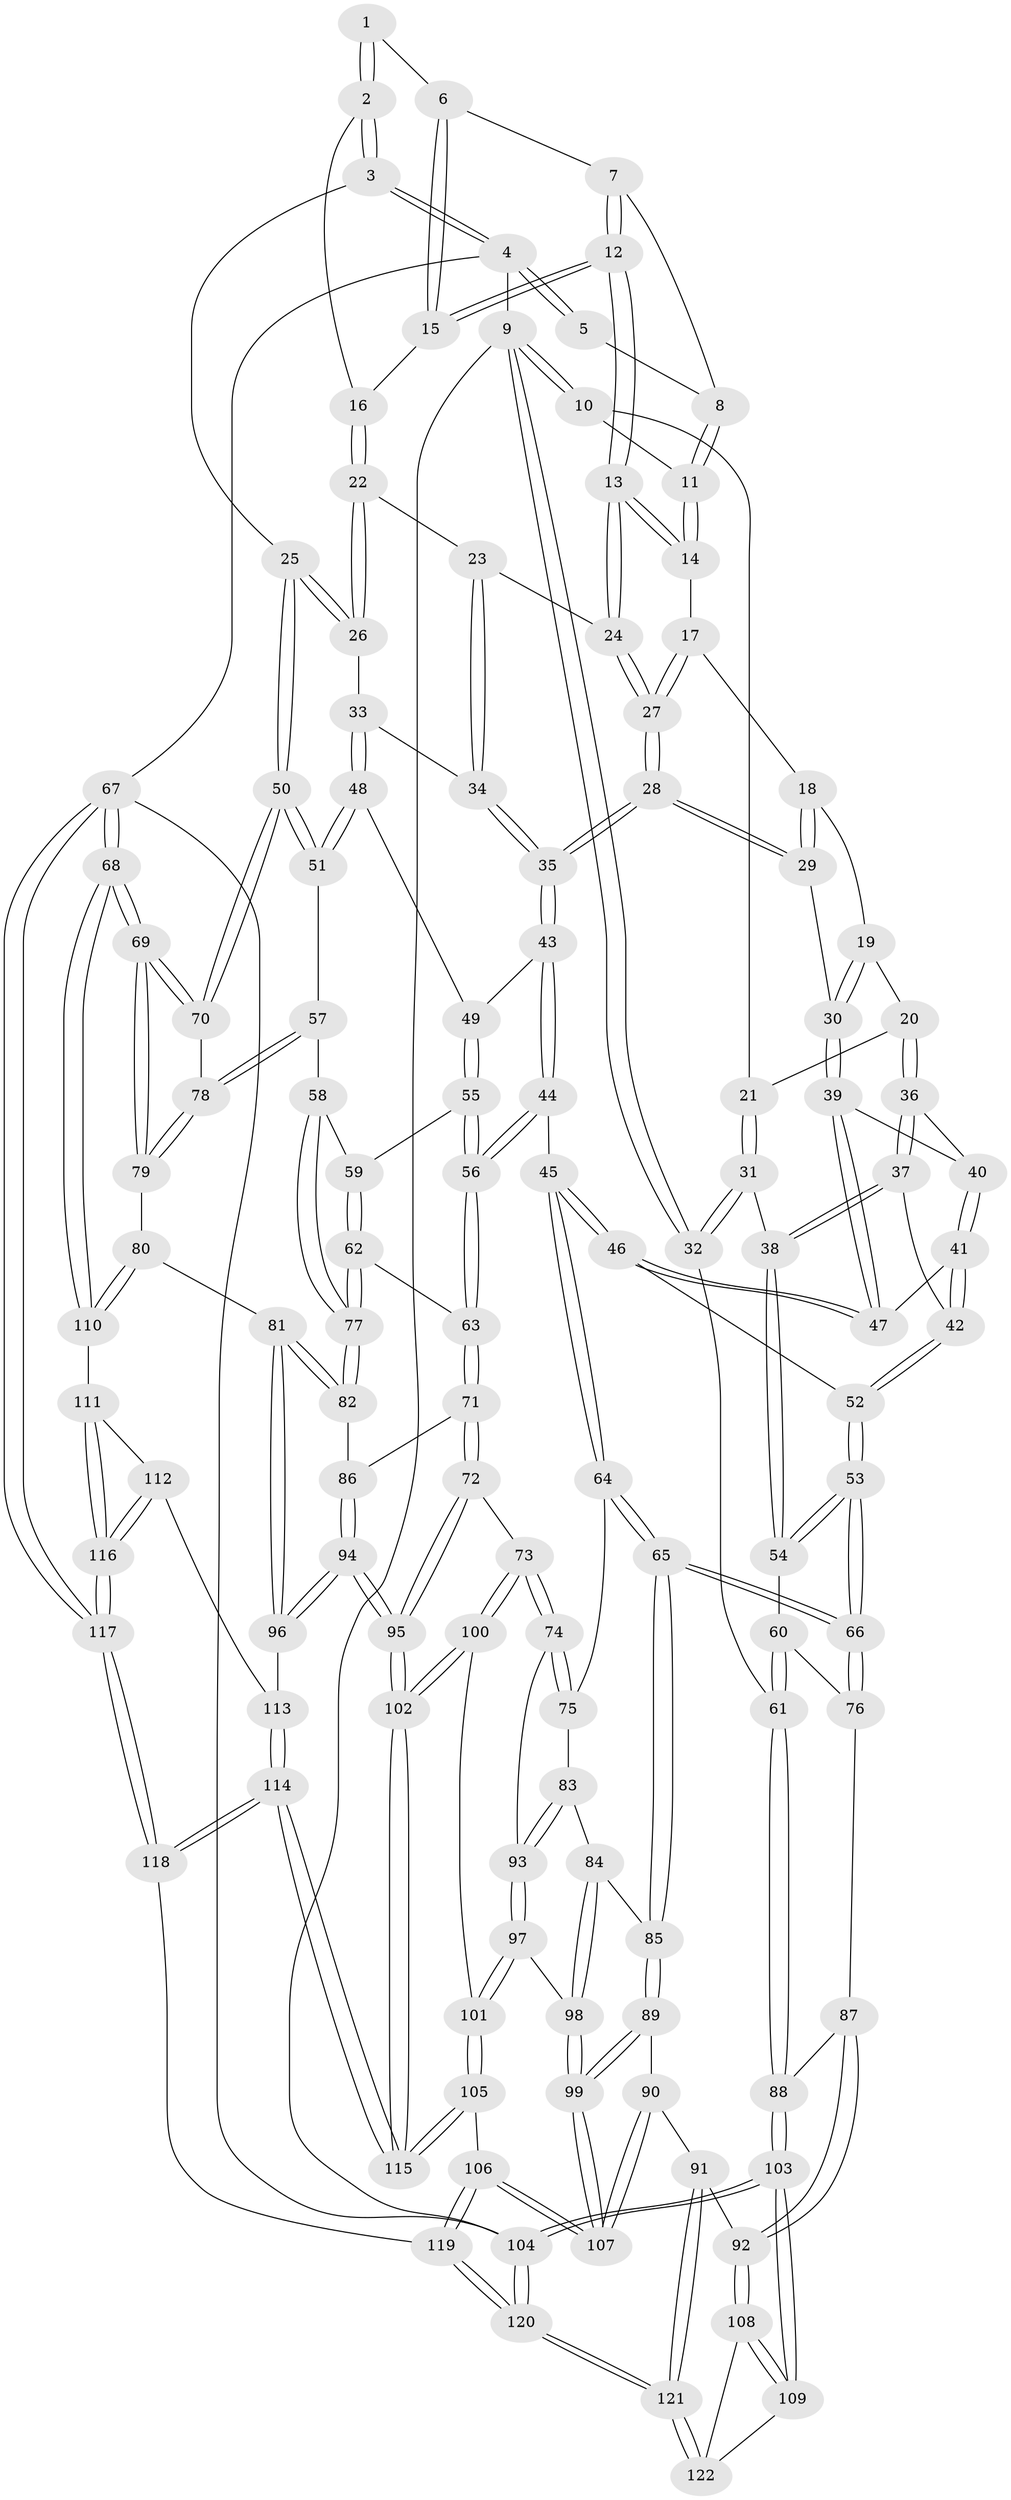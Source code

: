 // Generated by graph-tools (version 1.1) at 2025/51/03/09/25 03:51:00]
// undirected, 122 vertices, 302 edges
graph export_dot {
graph [start="1"]
  node [color=gray90,style=filled];
  1 [pos="+0.8208287077298235+0.03712738861764338"];
  2 [pos="+0.8840140976987615+0.057553244210791145"];
  3 [pos="+1+0"];
  4 [pos="+1+0"];
  5 [pos="+0.6660254341022906+0"];
  6 [pos="+0.7648735290499006+0.06391994218685491"];
  7 [pos="+0.7187734467478651+0.037463219185922055"];
  8 [pos="+0.6211718875591159+0"];
  9 [pos="+0+0"];
  10 [pos="+0.0978648025596776+0"];
  11 [pos="+0.5086773266892893+0"];
  12 [pos="+0.6883763914322681+0.16504963059008165"];
  13 [pos="+0.6759554804915071+0.17611786927828774"];
  14 [pos="+0.5054745699050308+0"];
  15 [pos="+0.7989375532828932+0.13602786972518752"];
  16 [pos="+0.8340147765232183+0.14615607109920895"];
  17 [pos="+0.46313956222687824+0.10287823247277736"];
  18 [pos="+0.426470739213777+0.1434927186547353"];
  19 [pos="+0.3589215073007837+0.18475604012693725"];
  20 [pos="+0.2943571475635447+0.20414247447957143"];
  21 [pos="+0.2416386969596515+0.1815289152958133"];
  22 [pos="+0.8543275115289936+0.19253079644590204"];
  23 [pos="+0.7955391577661753+0.26028233308460563"];
  24 [pos="+0.6642177090038976+0.22457640594962977"];
  25 [pos="+1+0.2515301598663478"];
  26 [pos="+0.9971631372997752+0.24128677452895117"];
  27 [pos="+0.622494490258836+0.26685809691588114"];
  28 [pos="+0.6051504684444917+0.3186023259706657"];
  29 [pos="+0.5112360336771481+0.3032609501530594"];
  30 [pos="+0.45924688923329365+0.3175803369516393"];
  31 [pos="+0.0695017209005646+0.2992185906868155"];
  32 [pos="+0+0.1971644749398081"];
  33 [pos="+0.8224627485130989+0.3493501573784762"];
  34 [pos="+0.8121470386883389+0.3380380934361642"];
  35 [pos="+0.6151942737112277+0.35442871566195444"];
  36 [pos="+0.30222642489031787+0.24346929808921744"];
  37 [pos="+0.22661898227790075+0.40456737588052666"];
  38 [pos="+0.13552360640844752+0.4124479907975854"];
  39 [pos="+0.3930727751677182+0.37980244041744166"];
  40 [pos="+0.3264569707963899+0.2886947645230874"];
  41 [pos="+0.2724838658378672+0.4107325545128869"];
  42 [pos="+0.25960669694282656+0.4161188447263381"];
  43 [pos="+0.6150325057169638+0.35953224266286127"];
  44 [pos="+0.5897705504267702+0.4814973846965183"];
  45 [pos="+0.4663013371665741+0.5056735667769947"];
  46 [pos="+0.4342132551425945+0.4854204530335125"];
  47 [pos="+0.39271329814186784+0.38444481610221104"];
  48 [pos="+0.839880477107984+0.41942162923349324"];
  49 [pos="+0.8163241876752769+0.4346221882839945"];
  50 [pos="+1+0.38162591318053146"];
  51 [pos="+0.8733324912429962+0.43325402943910113"];
  52 [pos="+0.30918924791634533+0.5159344480568272"];
  53 [pos="+0.22446445031119808+0.6188559452171496"];
  54 [pos="+0.1274863868985248+0.47029473878093503"];
  55 [pos="+0.758577093300399+0.4994279646727372"];
  56 [pos="+0.6367665358990787+0.5303204612315148"];
  57 [pos="+0.8903292021742294+0.5980548536036645"];
  58 [pos="+0.8811871002231586+0.5986394519760254"];
  59 [pos="+0.79771866909083+0.5439798908448931"];
  60 [pos="+0+0.5606291683098938"];
  61 [pos="+0+0.5972989215027974"];
  62 [pos="+0.7415242604399495+0.6556431753025187"];
  63 [pos="+0.6438582388084387+0.5690193235522627"];
  64 [pos="+0.44765564606327996+0.5793823875826968"];
  65 [pos="+0.22547775423720984+0.6472288920784857"];
  66 [pos="+0.2247904881208567+0.6463440652308674"];
  67 [pos="+1+1"];
  68 [pos="+1+1"];
  69 [pos="+1+0.671425832491502"];
  70 [pos="+1+0.558917267280214"];
  71 [pos="+0.5768093803936706+0.6961725299942915"];
  72 [pos="+0.5211025982413605+0.7277581671042044"];
  73 [pos="+0.513868604673515+0.728793061963411"];
  74 [pos="+0.5091933899935953+0.7276737063516512"];
  75 [pos="+0.45193515334790896+0.6291430286603797"];
  76 [pos="+0.1589618674455447+0.6582787861712476"];
  77 [pos="+0.7543226664868327+0.6706754406988957"];
  78 [pos="+0.9145722634278366+0.609936397337262"];
  79 [pos="+0.8916634542336154+0.7755967215343479"];
  80 [pos="+0.8814843914202303+0.788507822884977"];
  81 [pos="+0.8046654350557338+0.7600860702479831"];
  82 [pos="+0.7559084148233902+0.7056558451732465"];
  83 [pos="+0.31622537819185226+0.7026295719734978"];
  84 [pos="+0.27363517299446993+0.7025096610222066"];
  85 [pos="+0.2468310435954673+0.6907172654442821"];
  86 [pos="+0.6757112880574321+0.7528113706180273"];
  87 [pos="+0.08413214330635356+0.7048748498071717"];
  88 [pos="+0+0.6337073920017737"];
  89 [pos="+0.20618937302131088+0.7917401779349874"];
  90 [pos="+0.08930469963461835+0.8567452003366682"];
  91 [pos="+0.06415150792200494+0.856028389958406"];
  92 [pos="+0.0638477321606747+0.8559733285648566"];
  93 [pos="+0.4518175153459161+0.7577634898642902"];
  94 [pos="+0.6602521000900107+0.8581302680534815"];
  95 [pos="+0.6477150017743488+0.8661585922632846"];
  96 [pos="+0.7167550793609577+0.8607816348977883"];
  97 [pos="+0.41434686152096983+0.8228838987691975"];
  98 [pos="+0.3501805363377576+0.8277862000765792"];
  99 [pos="+0.2875346748339665+0.92830560691751"];
  100 [pos="+0.5219819716980915+0.8762153948588791"];
  101 [pos="+0.451853034313468+0.9021350530941735"];
  102 [pos="+0.6170150583057223+0.9135092323533847"];
  103 [pos="+0+0.898928744566896"];
  104 [pos="+0+1"];
  105 [pos="+0.44816384526785163+0.9108760418810928"];
  106 [pos="+0.29171457123167616+1"];
  107 [pos="+0.28811126847055957+1"];
  108 [pos="+0.04025123190296299+0.8614913505743005"];
  109 [pos="+0+0.8756398546671964"];
  110 [pos="+0.8955692919734911+0.8556485839765318"];
  111 [pos="+0.8811070850533644+0.8677949443321256"];
  112 [pos="+0.7743926798713654+0.8990745379808134"];
  113 [pos="+0.7607937581102446+0.8946724947238416"];
  114 [pos="+0.6296111628336319+1"];
  115 [pos="+0.6219780043837242+1"];
  116 [pos="+0.8041592398969134+1"];
  117 [pos="+0.7778121211831547+1"];
  118 [pos="+0.6435613248275377+1"];
  119 [pos="+0.2789327988245069+1"];
  120 [pos="+0.2274473679757073+1"];
  121 [pos="+0.19823134919654736+1"];
  122 [pos="+0.0807951492807373+0.9989792067342022"];
  1 -- 2;
  1 -- 2;
  1 -- 6;
  2 -- 3;
  2 -- 3;
  2 -- 16;
  3 -- 4;
  3 -- 4;
  3 -- 25;
  4 -- 5;
  4 -- 5;
  4 -- 9;
  4 -- 67;
  5 -- 8;
  6 -- 7;
  6 -- 15;
  6 -- 15;
  7 -- 8;
  7 -- 12;
  7 -- 12;
  8 -- 11;
  8 -- 11;
  9 -- 10;
  9 -- 10;
  9 -- 32;
  9 -- 32;
  9 -- 104;
  10 -- 11;
  10 -- 21;
  11 -- 14;
  11 -- 14;
  12 -- 13;
  12 -- 13;
  12 -- 15;
  12 -- 15;
  13 -- 14;
  13 -- 14;
  13 -- 24;
  13 -- 24;
  14 -- 17;
  15 -- 16;
  16 -- 22;
  16 -- 22;
  17 -- 18;
  17 -- 27;
  17 -- 27;
  18 -- 19;
  18 -- 29;
  18 -- 29;
  19 -- 20;
  19 -- 30;
  19 -- 30;
  20 -- 21;
  20 -- 36;
  20 -- 36;
  21 -- 31;
  21 -- 31;
  22 -- 23;
  22 -- 26;
  22 -- 26;
  23 -- 24;
  23 -- 34;
  23 -- 34;
  24 -- 27;
  24 -- 27;
  25 -- 26;
  25 -- 26;
  25 -- 50;
  25 -- 50;
  26 -- 33;
  27 -- 28;
  27 -- 28;
  28 -- 29;
  28 -- 29;
  28 -- 35;
  28 -- 35;
  29 -- 30;
  30 -- 39;
  30 -- 39;
  31 -- 32;
  31 -- 32;
  31 -- 38;
  32 -- 61;
  33 -- 34;
  33 -- 48;
  33 -- 48;
  34 -- 35;
  34 -- 35;
  35 -- 43;
  35 -- 43;
  36 -- 37;
  36 -- 37;
  36 -- 40;
  37 -- 38;
  37 -- 38;
  37 -- 42;
  38 -- 54;
  38 -- 54;
  39 -- 40;
  39 -- 47;
  39 -- 47;
  40 -- 41;
  40 -- 41;
  41 -- 42;
  41 -- 42;
  41 -- 47;
  42 -- 52;
  42 -- 52;
  43 -- 44;
  43 -- 44;
  43 -- 49;
  44 -- 45;
  44 -- 56;
  44 -- 56;
  45 -- 46;
  45 -- 46;
  45 -- 64;
  45 -- 64;
  46 -- 47;
  46 -- 47;
  46 -- 52;
  48 -- 49;
  48 -- 51;
  48 -- 51;
  49 -- 55;
  49 -- 55;
  50 -- 51;
  50 -- 51;
  50 -- 70;
  50 -- 70;
  51 -- 57;
  52 -- 53;
  52 -- 53;
  53 -- 54;
  53 -- 54;
  53 -- 66;
  53 -- 66;
  54 -- 60;
  55 -- 56;
  55 -- 56;
  55 -- 59;
  56 -- 63;
  56 -- 63;
  57 -- 58;
  57 -- 78;
  57 -- 78;
  58 -- 59;
  58 -- 77;
  58 -- 77;
  59 -- 62;
  59 -- 62;
  60 -- 61;
  60 -- 61;
  60 -- 76;
  61 -- 88;
  61 -- 88;
  62 -- 63;
  62 -- 77;
  62 -- 77;
  63 -- 71;
  63 -- 71;
  64 -- 65;
  64 -- 65;
  64 -- 75;
  65 -- 66;
  65 -- 66;
  65 -- 85;
  65 -- 85;
  66 -- 76;
  66 -- 76;
  67 -- 68;
  67 -- 68;
  67 -- 117;
  67 -- 117;
  67 -- 104;
  68 -- 69;
  68 -- 69;
  68 -- 110;
  68 -- 110;
  69 -- 70;
  69 -- 70;
  69 -- 79;
  69 -- 79;
  70 -- 78;
  71 -- 72;
  71 -- 72;
  71 -- 86;
  72 -- 73;
  72 -- 95;
  72 -- 95;
  73 -- 74;
  73 -- 74;
  73 -- 100;
  73 -- 100;
  74 -- 75;
  74 -- 75;
  74 -- 93;
  75 -- 83;
  76 -- 87;
  77 -- 82;
  77 -- 82;
  78 -- 79;
  78 -- 79;
  79 -- 80;
  80 -- 81;
  80 -- 110;
  80 -- 110;
  81 -- 82;
  81 -- 82;
  81 -- 96;
  81 -- 96;
  82 -- 86;
  83 -- 84;
  83 -- 93;
  83 -- 93;
  84 -- 85;
  84 -- 98;
  84 -- 98;
  85 -- 89;
  85 -- 89;
  86 -- 94;
  86 -- 94;
  87 -- 88;
  87 -- 92;
  87 -- 92;
  88 -- 103;
  88 -- 103;
  89 -- 90;
  89 -- 99;
  89 -- 99;
  90 -- 91;
  90 -- 107;
  90 -- 107;
  91 -- 92;
  91 -- 121;
  91 -- 121;
  92 -- 108;
  92 -- 108;
  93 -- 97;
  93 -- 97;
  94 -- 95;
  94 -- 95;
  94 -- 96;
  94 -- 96;
  95 -- 102;
  95 -- 102;
  96 -- 113;
  97 -- 98;
  97 -- 101;
  97 -- 101;
  98 -- 99;
  98 -- 99;
  99 -- 107;
  99 -- 107;
  100 -- 101;
  100 -- 102;
  100 -- 102;
  101 -- 105;
  101 -- 105;
  102 -- 115;
  102 -- 115;
  103 -- 104;
  103 -- 104;
  103 -- 109;
  103 -- 109;
  104 -- 120;
  104 -- 120;
  105 -- 106;
  105 -- 115;
  105 -- 115;
  106 -- 107;
  106 -- 107;
  106 -- 119;
  106 -- 119;
  108 -- 109;
  108 -- 109;
  108 -- 122;
  109 -- 122;
  110 -- 111;
  111 -- 112;
  111 -- 116;
  111 -- 116;
  112 -- 113;
  112 -- 116;
  112 -- 116;
  113 -- 114;
  113 -- 114;
  114 -- 115;
  114 -- 115;
  114 -- 118;
  114 -- 118;
  116 -- 117;
  116 -- 117;
  117 -- 118;
  117 -- 118;
  118 -- 119;
  119 -- 120;
  119 -- 120;
  120 -- 121;
  120 -- 121;
  121 -- 122;
  121 -- 122;
}
